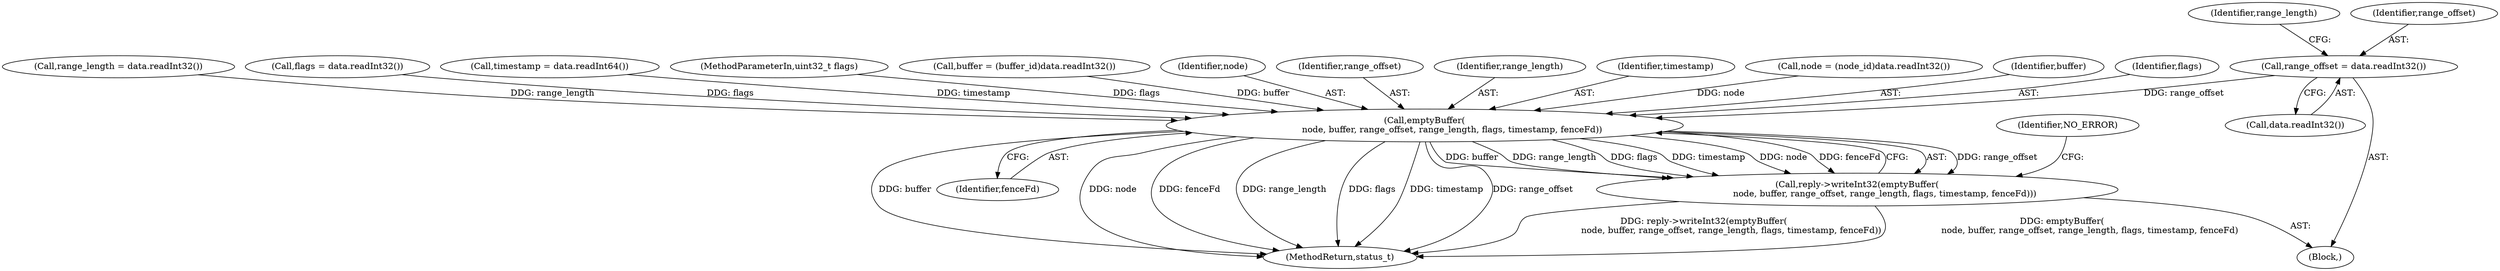 digraph "0_Android_db829699d3293f254a7387894303451a91278986@API" {
"1001278" [label="(Call,range_offset = data.readInt32())"];
"1001300" [label="(Call,emptyBuffer(\n                    node, buffer, range_offset, range_length, flags, timestamp, fenceFd))"];
"1001299" [label="(Call,reply->writeInt32(emptyBuffer(\n                    node, buffer, range_offset, range_length, flags, timestamp, fenceFd)))"];
"1001266" [label="(Call,node = (node_id)data.readInt32())"];
"1001302" [label="(Identifier,buffer)"];
"1001305" [label="(Identifier,flags)"];
"1001278" [label="(Call,range_offset = data.readInt32())"];
"1001282" [label="(Call,range_length = data.readInt32())"];
"1001280" [label="(Call,data.readInt32())"];
"1001307" [label="(Identifier,fenceFd)"];
"1001286" [label="(Call,flags = data.readInt32())"];
"1001290" [label="(Call,timestamp = data.readInt64())"];
"1001353" [label="(MethodReturn,status_t)"];
"1000107" [label="(MethodParameterIn,uint32_t flags)"];
"1001283" [label="(Identifier,range_length)"];
"1001272" [label="(Call,buffer = (buffer_id)data.readInt32())"];
"1001260" [label="(Block,)"];
"1001301" [label="(Identifier,node)"];
"1001303" [label="(Identifier,range_offset)"];
"1001279" [label="(Identifier,range_offset)"];
"1001299" [label="(Call,reply->writeInt32(emptyBuffer(\n                    node, buffer, range_offset, range_length, flags, timestamp, fenceFd)))"];
"1001304" [label="(Identifier,range_length)"];
"1001306" [label="(Identifier,timestamp)"];
"1001300" [label="(Call,emptyBuffer(\n                    node, buffer, range_offset, range_length, flags, timestamp, fenceFd))"];
"1001309" [label="(Identifier,NO_ERROR)"];
"1001278" -> "1001260"  [label="AST: "];
"1001278" -> "1001280"  [label="CFG: "];
"1001279" -> "1001278"  [label="AST: "];
"1001280" -> "1001278"  [label="AST: "];
"1001283" -> "1001278"  [label="CFG: "];
"1001278" -> "1001300"  [label="DDG: range_offset"];
"1001300" -> "1001299"  [label="AST: "];
"1001300" -> "1001307"  [label="CFG: "];
"1001301" -> "1001300"  [label="AST: "];
"1001302" -> "1001300"  [label="AST: "];
"1001303" -> "1001300"  [label="AST: "];
"1001304" -> "1001300"  [label="AST: "];
"1001305" -> "1001300"  [label="AST: "];
"1001306" -> "1001300"  [label="AST: "];
"1001307" -> "1001300"  [label="AST: "];
"1001299" -> "1001300"  [label="CFG: "];
"1001300" -> "1001353"  [label="DDG: buffer"];
"1001300" -> "1001353"  [label="DDG: node"];
"1001300" -> "1001353"  [label="DDG: fenceFd"];
"1001300" -> "1001353"  [label="DDG: range_length"];
"1001300" -> "1001353"  [label="DDG: flags"];
"1001300" -> "1001353"  [label="DDG: timestamp"];
"1001300" -> "1001353"  [label="DDG: range_offset"];
"1001300" -> "1001299"  [label="DDG: range_offset"];
"1001300" -> "1001299"  [label="DDG: buffer"];
"1001300" -> "1001299"  [label="DDG: range_length"];
"1001300" -> "1001299"  [label="DDG: flags"];
"1001300" -> "1001299"  [label="DDG: timestamp"];
"1001300" -> "1001299"  [label="DDG: node"];
"1001300" -> "1001299"  [label="DDG: fenceFd"];
"1001266" -> "1001300"  [label="DDG: node"];
"1001272" -> "1001300"  [label="DDG: buffer"];
"1001282" -> "1001300"  [label="DDG: range_length"];
"1001286" -> "1001300"  [label="DDG: flags"];
"1000107" -> "1001300"  [label="DDG: flags"];
"1001290" -> "1001300"  [label="DDG: timestamp"];
"1001299" -> "1001260"  [label="AST: "];
"1001309" -> "1001299"  [label="CFG: "];
"1001299" -> "1001353"  [label="DDG: reply->writeInt32(emptyBuffer(\n                    node, buffer, range_offset, range_length, flags, timestamp, fenceFd))"];
"1001299" -> "1001353"  [label="DDG: emptyBuffer(\n                    node, buffer, range_offset, range_length, flags, timestamp, fenceFd)"];
}
